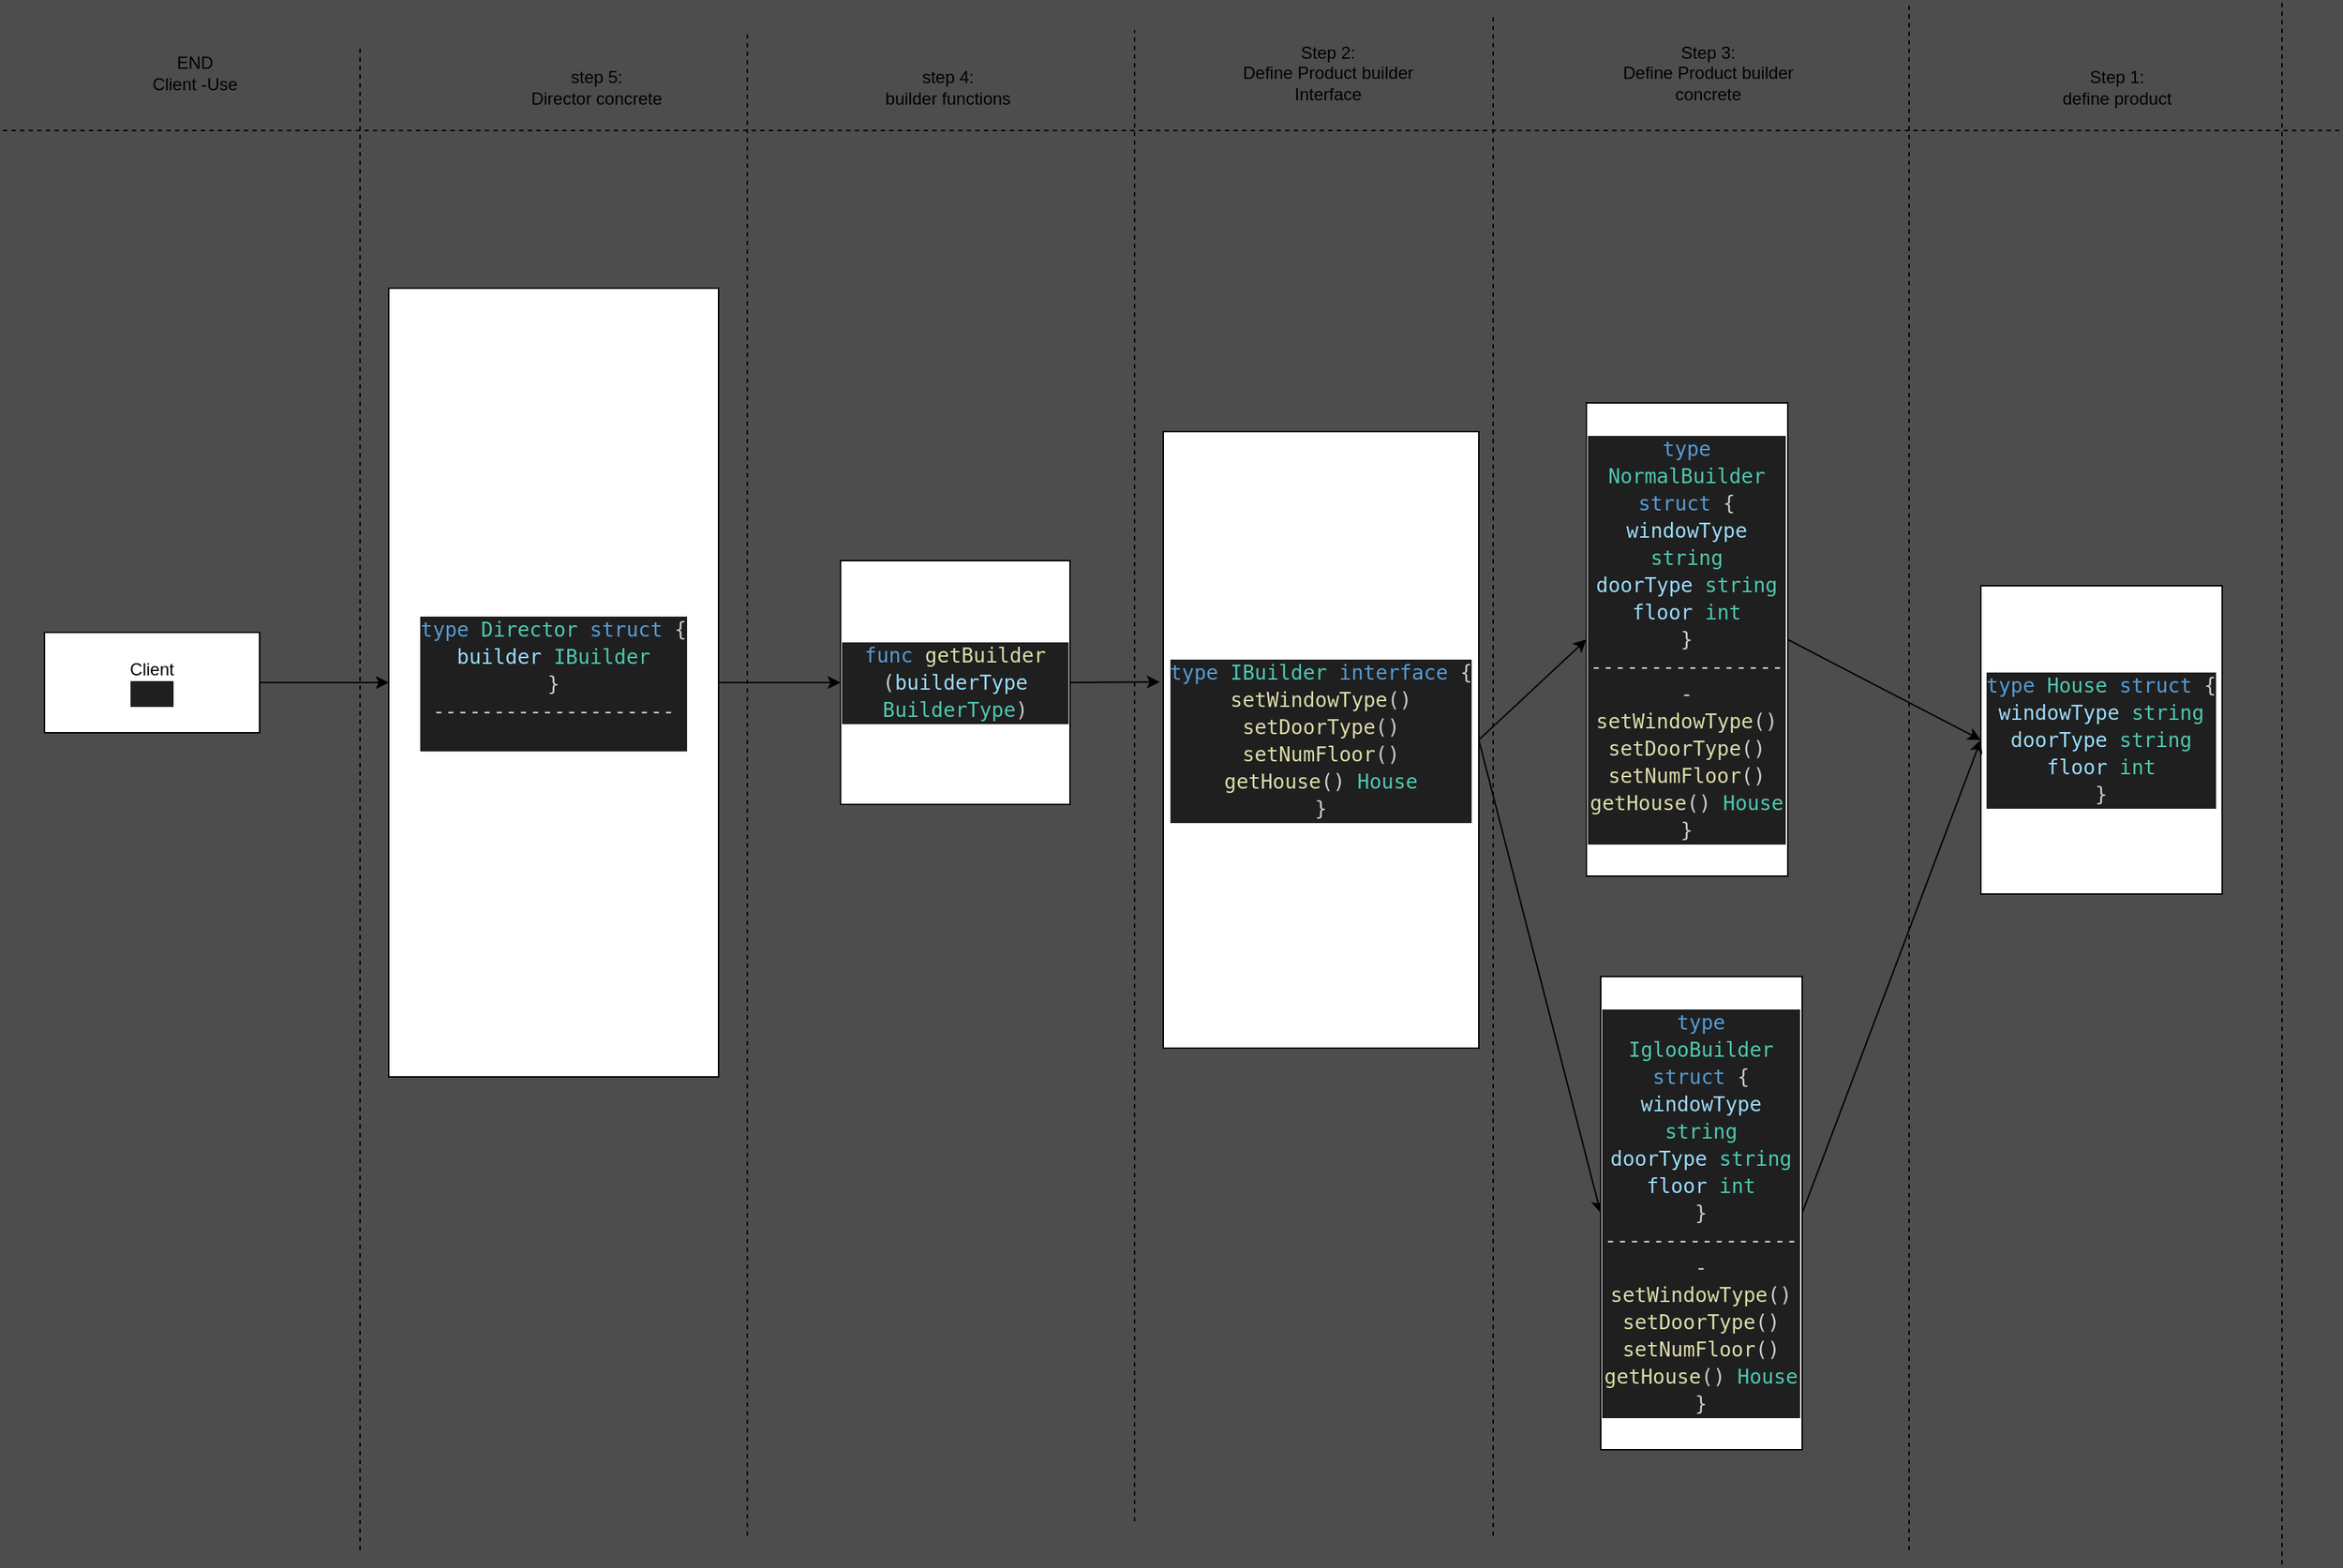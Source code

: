 <mxfile>
    <diagram id="KUEobTJNzFjchIPSe8lg" name="Page-1">
        <mxGraphModel dx="786" dy="541" grid="1" gridSize="10" guides="1" tooltips="1" connect="1" arrows="1" fold="1" page="1" pageScale="1" pageWidth="1654" pageHeight="1169" background="#4D4D4D" math="0" shadow="0">
            <root>
                <mxCell id="0"/>
                <mxCell id="1" parent="0"/>
                <mxCell id="11" value="" style="edgeStyle=none;html=1;exitX=1;exitY=0.5;exitDx=0;exitDy=0;entryX=0;entryY=0.5;entryDx=0;entryDy=0;" parent="1" source="10" target="58" edge="1">
                    <mxGeometry relative="1" as="geometry">
                        <mxPoint x="590" y="480" as="sourcePoint"/>
                        <mxPoint x="580" y="360" as="targetPoint"/>
                    </mxGeometry>
                </mxCell>
                <mxCell id="10" value="Client&lt;br&gt;&lt;div style=&quot;color: rgb(204, 204, 204); background-color: rgb(31, 31, 31); font-family: Menlo, Monaco, &amp;quot;Courier New&amp;quot;, monospace; line-height: 18px;&quot;&gt;&lt;div style=&quot;line-height: 18px;&quot;&gt;&lt;br&gt;&lt;/div&gt;&lt;/div&gt;" style="rounded=0;whiteSpace=wrap;html=1;" parent="1" vertex="1">
                    <mxGeometry x="40" y="490" width="150" height="70" as="geometry"/>
                </mxCell>
                <mxCell id="26" style="edgeStyle=none;html=1;exitX=1;exitY=0.5;exitDx=0;exitDy=0;elbow=vertical;entryX=0;entryY=0.5;entryDx=0;entryDy=0;" parent="1" source="16" target="45" edge="1">
                    <mxGeometry relative="1" as="geometry">
                        <mxPoint x="1080" y="385" as="targetPoint"/>
                    </mxGeometry>
                </mxCell>
                <mxCell id="16" value="&lt;div style=&quot;color: rgb(204, 204, 204); background-color: rgb(31, 31, 31); font-family: &amp;quot;Droid Sans Mono&amp;quot;, &amp;quot;monospace&amp;quot;, monospace; font-size: 14px; line-height: 19px;&quot;&gt;&lt;div&gt;&lt;span style=&quot;color: #569cd6;&quot;&gt;type&lt;/span&gt; &lt;span style=&quot;color: #4ec9b0;&quot;&gt;IBuilder&lt;/span&gt; &lt;span style=&quot;color: #569cd6;&quot;&gt;interface&lt;/span&gt; {&lt;/div&gt;&lt;div&gt;    &lt;span style=&quot;color: #dcdcaa;&quot;&gt;setWindowType&lt;/span&gt;()&lt;/div&gt;&lt;div&gt;    &lt;span style=&quot;color: #dcdcaa;&quot;&gt;setDoorType&lt;/span&gt;()&lt;/div&gt;&lt;div&gt;    &lt;span style=&quot;color: #dcdcaa;&quot;&gt;setNumFloor&lt;/span&gt;()&lt;/div&gt;&lt;div&gt;    &lt;span style=&quot;color: #dcdcaa;&quot;&gt;getHouse&lt;/span&gt;() &lt;span style=&quot;color: #4ec9b0;&quot;&gt;House&lt;/span&gt;&lt;/div&gt;&lt;div&gt;}&lt;/div&gt;&lt;/div&gt;&lt;div style=&quot;color: rgb(204, 204, 204); background-color: rgb(31, 31, 31); font-family: &amp;quot;Droid Sans Mono&amp;quot;, &amp;quot;monospace&amp;quot;, monospace; font-size: 14px; line-height: 19px;&quot;&gt;&lt;div style=&quot;font-family: Menlo, Monaco, &amp;quot;Courier New&amp;quot;, monospace; font-size: 12px; line-height: 18px;&quot;&gt;&lt;div&gt;&lt;/div&gt;&lt;/div&gt;&lt;/div&gt;&lt;div style=&quot;color: rgb(204, 204, 204); background-color: rgb(31, 31, 31); font-family: &amp;quot;Droid Sans Mono&amp;quot;, &amp;quot;monospace&amp;quot;, monospace; font-size: 14px; line-height: 19px;&quot;&gt;&lt;div&gt;&lt;/div&gt;&lt;/div&gt;&lt;div style=&quot;color: rgb(204, 204, 204); background-color: rgb(31, 31, 31); font-family: Menlo, Monaco, &amp;quot;Courier New&amp;quot;, monospace; line-height: 18px;&quot;&gt;&lt;/div&gt;&lt;div&gt;&lt;/div&gt;&lt;div&gt;&lt;div style=&quot;color: rgb(204, 204, 204); background-color: rgb(31, 31, 31); font-family: &amp;quot;Droid Sans Mono&amp;quot;, &amp;quot;monospace&amp;quot;, monospace; font-size: 14px; line-height: 19px;&quot;&gt;&lt;/div&gt;&lt;div style=&quot;color: rgb(204, 204, 204); background-color: rgb(31, 31, 31); font-family: Menlo, Monaco, &amp;quot;Courier New&amp;quot;, monospace; line-height: 18px;&quot;&gt;&lt;/div&gt;&lt;div style=&quot;color: rgb(204, 204, 204); background-color: rgb(31, 31, 31); font-family: Menlo, Monaco, &amp;quot;Courier New&amp;quot;, monospace; line-height: 18px;&quot;&gt;&lt;div style=&quot;font-family: &amp;quot;Droid Sans Mono&amp;quot;, &amp;quot;monospace&amp;quot;, monospace; font-size: 14px; line-height: 19px;&quot;&gt;&lt;/div&gt;&lt;div style=&quot;font-family: &amp;quot;Droid Sans Mono&amp;quot;, &amp;quot;monospace&amp;quot;, monospace; font-size: 14px; line-height: 19px;&quot;&gt;&lt;/div&gt;&lt;div style=&quot;font-family: &amp;quot;Droid Sans Mono&amp;quot;, &amp;quot;monospace&amp;quot;, monospace; font-size: 14px; line-height: 19px;&quot;&gt;&lt;div style=&quot;line-height: 19px;&quot;&gt;&lt;/div&gt;&lt;div style=&quot;line-height: 19px;&quot;&gt;&lt;/div&gt;&lt;/div&gt;&lt;/div&gt;&lt;/div&gt;&lt;div&gt;&lt;div style=&quot;color: rgb(204, 204, 204); background-color: rgb(31, 31, 31); font-family: &amp;quot;Droid Sans Mono&amp;quot;, &amp;quot;monospace&amp;quot;, monospace; font-size: 14px; line-height: 19px;&quot;&gt;&lt;/div&gt;&lt;div style=&quot;color: rgb(204, 204, 204); background-color: rgb(31, 31, 31); font-family: &amp;quot;Droid Sans Mono&amp;quot;, &amp;quot;monospace&amp;quot;, monospace; font-size: 14px; line-height: 19px;&quot;&gt;&lt;div style=&quot;line-height: 19px;&quot;&gt;&lt;div&gt;&lt;/div&gt;&lt;div&gt;&lt;/div&gt;&lt;/div&gt;&lt;/div&gt;&lt;div style=&quot;color: rgb(204, 204, 204); background-color: rgb(31, 31, 31); font-family: Menlo, Monaco, &amp;quot;Courier New&amp;quot;, monospace; line-height: 18px;&quot;&gt;&lt;/div&gt;&lt;div style=&quot;color: rgb(204, 204, 204); background-color: rgb(31, 31, 31); font-family: Menlo, Monaco, &amp;quot;Courier New&amp;quot;, monospace; line-height: 18px;&quot;&gt;&lt;/div&gt;&lt;div style=&quot;color: rgb(204, 204, 204); background-color: rgb(31, 31, 31); font-family: Menlo, Monaco, &amp;quot;Courier New&amp;quot;, monospace; line-height: 18px;&quot;&gt;&lt;/div&gt;&lt;/div&gt;&lt;div&gt;&lt;/div&gt;&lt;div&gt;&lt;/div&gt;&lt;div&gt;&lt;/div&gt;" style="rounded=0;whiteSpace=wrap;html=1;" parent="1" vertex="1">
                    <mxGeometry x="820" y="350" width="220" height="430" as="geometry"/>
                </mxCell>
                <mxCell id="21" value="&lt;div style=&quot;color: rgb(204, 204, 204); background-color: rgb(31, 31, 31); font-family: &amp;quot;Droid Sans Mono&amp;quot;, &amp;quot;monospace&amp;quot;, monospace; font-size: 14px; line-height: 19px;&quot;&gt;&lt;div&gt;&lt;span style=&quot;color: #569cd6;&quot;&gt;type&lt;/span&gt; &lt;span style=&quot;color: #4ec9b0;&quot;&gt;House&lt;/span&gt; &lt;span style=&quot;color: #569cd6;&quot;&gt;struct&lt;/span&gt; {&lt;/div&gt;&lt;div&gt;    &lt;span style=&quot;color: #9cdcfe;&quot;&gt;windowType&lt;/span&gt; &lt;span style=&quot;color: #4ec9b0;&quot;&gt;string&lt;/span&gt;&lt;/div&gt;&lt;div&gt;    &lt;span style=&quot;color: #9cdcfe;&quot;&gt;doorType&lt;/span&gt;   &lt;span style=&quot;color: #4ec9b0;&quot;&gt;string&lt;/span&gt;&lt;/div&gt;&lt;div&gt;    &lt;span style=&quot;color: #9cdcfe;&quot;&gt;floor&lt;/span&gt;      &lt;span style=&quot;color: #4ec9b0;&quot;&gt;int&lt;/span&gt;&lt;/div&gt;&lt;div&gt;}&lt;/div&gt;&lt;/div&gt;&lt;div style=&quot;color: rgb(204, 204, 204); background-color: rgb(31, 31, 31); font-family: Menlo, Monaco, &amp;quot;Courier New&amp;quot;, monospace; line-height: 18px;&quot;&gt;&lt;div&gt;&lt;/div&gt;&lt;/div&gt;&lt;div style=&quot;color: rgb(204, 204, 204); background-color: rgb(31, 31, 31); font-family: &amp;quot;Droid Sans Mono&amp;quot;, &amp;quot;monospace&amp;quot;, monospace; font-size: 14px; line-height: 19px;&quot;&gt;&lt;div&gt;&lt;/div&gt;&lt;/div&gt;&lt;div style=&quot;color: rgb(204, 204, 204); background-color: rgb(31, 31, 31); font-family: &amp;quot;Droid Sans Mono&amp;quot;, &amp;quot;monospace&amp;quot;, monospace; font-size: 14px; line-height: 19px;&quot;&gt;&lt;div&gt;&lt;/div&gt;&lt;/div&gt;&lt;div&gt;&lt;/div&gt;&lt;div&gt;&lt;div style=&quot;color: rgb(204, 204, 204); background-color: rgb(31, 31, 31); line-height: 18px;&quot;&gt;&lt;/div&gt;&lt;div style=&quot;color: rgb(204, 204, 204); background-color: rgb(31, 31, 31); font-family: Menlo, Monaco, &amp;quot;Courier New&amp;quot;, monospace; line-height: 18px;&quot;&gt;&lt;/div&gt;&lt;div style=&quot;color: rgb(204, 204, 204); background-color: rgb(31, 31, 31); font-family: &amp;quot;Droid Sans Mono&amp;quot;, &amp;quot;monospace&amp;quot;, monospace; font-size: 14px; line-height: 19px;&quot;&gt;&lt;/div&gt;&lt;div style=&quot;color: rgb(204, 204, 204); background-color: rgb(31, 31, 31); font-family: &amp;quot;Droid Sans Mono&amp;quot;, &amp;quot;monospace&amp;quot;, monospace; font-size: 14px; line-height: 19px;&quot;&gt;&lt;/div&gt;&lt;div style=&quot;color: rgb(204, 204, 204); background-color: rgb(31, 31, 31); font-family: &amp;quot;Droid Sans Mono&amp;quot;, &amp;quot;monospace&amp;quot;, monospace; font-size: 14px; line-height: 19px;&quot;&gt;&lt;/div&gt;&lt;div style=&quot;color: rgb(204, 204, 204); background-color: rgb(31, 31, 31); font-family: &amp;quot;Droid Sans Mono&amp;quot;, &amp;quot;monospace&amp;quot;, monospace; font-size: 14px; line-height: 19px;&quot;&gt;&lt;/div&gt;&lt;div style=&quot;color: rgb(204, 204, 204); background-color: rgb(31, 31, 31); font-family: &amp;quot;Droid Sans Mono&amp;quot;, &amp;quot;monospace&amp;quot;, monospace; font-size: 14px; line-height: 19px;&quot;&gt;&lt;/div&gt;&lt;div style=&quot;color: rgb(204, 204, 204); background-color: rgb(31, 31, 31); font-family: Menlo, Monaco, &amp;quot;Courier New&amp;quot;, monospace; line-height: 18px;&quot;&gt;&lt;/div&gt;&lt;/div&gt;&lt;div&gt;&lt;div style=&quot;color: rgb(204, 204, 204); background-color: rgb(31, 31, 31); font-family: &amp;quot;Droid Sans Mono&amp;quot;, &amp;quot;monospace&amp;quot;, monospace; font-size: 14px; line-height: 19px;&quot;&gt;&lt;div&gt;&lt;/div&gt;&lt;/div&gt;&lt;/div&gt;&lt;div&gt;&lt;div style=&quot;color: rgb(204, 204, 204); background-color: rgb(31, 31, 31); font-family: &amp;quot;Droid Sans Mono&amp;quot;, &amp;quot;monospace&amp;quot;, monospace; font-size: 14px; line-height: 19px;&quot;&gt;&lt;/div&gt;&lt;div style=&quot;color: rgb(204, 204, 204); background-color: rgb(31, 31, 31); font-family: &amp;quot;Droid Sans Mono&amp;quot;, &amp;quot;monospace&amp;quot;, monospace; font-size: 14px; line-height: 19px;&quot;&gt;&lt;/div&gt;&lt;div style=&quot;color: rgb(204, 204, 204); background-color: rgb(31, 31, 31); font-family: &amp;quot;Droid Sans Mono&amp;quot;, &amp;quot;monospace&amp;quot;, monospace; font-size: 14px; line-height: 19px;&quot;&gt;&lt;/div&gt;&lt;div style=&quot;color: rgb(204, 204, 204); background-color: rgb(31, 31, 31); font-family: &amp;quot;Droid Sans Mono&amp;quot;, &amp;quot;monospace&amp;quot;, monospace; font-size: 14px; line-height: 19px;&quot;&gt;&lt;/div&gt;&lt;div style=&quot;color: rgb(204, 204, 204); background-color: rgb(31, 31, 31); font-family: Menlo, Monaco, &amp;quot;Courier New&amp;quot;, monospace; line-height: 18px;&quot;&gt;&lt;/div&gt;&lt;div style=&quot;color: rgb(204, 204, 204); background-color: rgb(31, 31, 31); font-family: Menlo, Monaco, &amp;quot;Courier New&amp;quot;, monospace; line-height: 18px;&quot;&gt;&lt;/div&gt;&lt;div style=&quot;color: rgb(204, 204, 204); background-color: rgb(31, 31, 31); font-family: Menlo, Monaco, &amp;quot;Courier New&amp;quot;, monospace; line-height: 18px;&quot;&gt;&lt;/div&gt;&lt;/div&gt;&lt;div&gt;&lt;/div&gt;&lt;div&gt;&lt;/div&gt;&lt;div&gt;&lt;/div&gt;" style="rounded=0;whiteSpace=wrap;html=1;" parent="1" vertex="1">
                    <mxGeometry x="1390" y="457.5" width="168.25" height="215" as="geometry"/>
                </mxCell>
                <mxCell id="28" value="Step 2:&lt;br&gt;Define Product builder Interface" style="text;html=1;strokeColor=none;fillColor=none;align=center;verticalAlign=middle;whiteSpace=wrap;rounded=0;" parent="1" vertex="1">
                    <mxGeometry x="850" y="60" width="170" height="80" as="geometry"/>
                </mxCell>
                <mxCell id="33" value="" style="endArrow=none;dashed=1;html=1;entryX=1;entryY=0;entryDx=0;entryDy=0;" parent="1" edge="1">
                    <mxGeometry width="50" height="50" relative="1" as="geometry">
                        <mxPoint x="1600" y="1140" as="sourcePoint"/>
                        <mxPoint x="1600" y="50.0" as="targetPoint"/>
                    </mxGeometry>
                </mxCell>
                <mxCell id="34" value="" style="endArrow=none;dashed=1;html=1;entryX=1;entryY=0;entryDx=0;entryDy=0;" parent="1" edge="1">
                    <mxGeometry width="50" height="50" relative="1" as="geometry">
                        <mxPoint x="800" y="1110" as="sourcePoint"/>
                        <mxPoint x="800" y="70.0" as="targetPoint"/>
                    </mxGeometry>
                </mxCell>
                <mxCell id="36" value="Step 1:&lt;br&gt;define product" style="text;html=1;strokeColor=none;fillColor=none;align=center;verticalAlign=middle;whiteSpace=wrap;rounded=0;" parent="1" vertex="1">
                    <mxGeometry x="1400" y="70" width="170" height="80" as="geometry"/>
                </mxCell>
                <mxCell id="39" value="" style="endArrow=none;dashed=1;html=1;" parent="1" edge="1">
                    <mxGeometry width="50" height="50" relative="1" as="geometry">
                        <mxPoint x="1640" y="140" as="sourcePoint"/>
                        <mxPoint x="10" y="140" as="targetPoint"/>
                    </mxGeometry>
                </mxCell>
                <mxCell id="40" value="END&lt;br&gt;Client -Use" style="text;html=1;strokeColor=none;fillColor=none;align=center;verticalAlign=middle;whiteSpace=wrap;rounded=0;" parent="1" vertex="1">
                    <mxGeometry x="60" y="60" width="170" height="80" as="geometry"/>
                </mxCell>
                <mxCell id="41" value="" style="endArrow=none;dashed=1;html=1;entryX=1;entryY=0;entryDx=0;entryDy=0;" parent="1" edge="1">
                    <mxGeometry width="50" height="50" relative="1" as="geometry">
                        <mxPoint x="530" y="1120" as="sourcePoint"/>
                        <mxPoint x="530" y="70" as="targetPoint"/>
                    </mxGeometry>
                </mxCell>
                <mxCell id="42" value="" style="endArrow=none;dashed=1;html=1;entryX=1;entryY=0;entryDx=0;entryDy=0;" parent="1" edge="1">
                    <mxGeometry width="50" height="50" relative="1" as="geometry">
                        <mxPoint x="1340" y="1130" as="sourcePoint"/>
                        <mxPoint x="1340" y="50.0" as="targetPoint"/>
                    </mxGeometry>
                </mxCell>
                <mxCell id="43" value="" style="endArrow=none;dashed=1;html=1;entryX=1;entryY=0;entryDx=0;entryDy=0;" parent="1" edge="1">
                    <mxGeometry width="50" height="50" relative="1" as="geometry">
                        <mxPoint x="1050" y="1120" as="sourcePoint"/>
                        <mxPoint x="1050" y="60" as="targetPoint"/>
                    </mxGeometry>
                </mxCell>
                <mxCell id="44" value="Step 3:&lt;br&gt;Define Product builder concrete" style="text;html=1;strokeColor=none;fillColor=none;align=center;verticalAlign=middle;whiteSpace=wrap;rounded=0;" parent="1" vertex="1">
                    <mxGeometry x="1115" y="60" width="170" height="80" as="geometry"/>
                </mxCell>
                <mxCell id="45" value="&lt;div style=&quot;color: rgb(204, 204, 204); background-color: rgb(31, 31, 31); font-family: &amp;quot;Droid Sans Mono&amp;quot;, &amp;quot;monospace&amp;quot;, monospace; font-size: 14px; line-height: 19px;&quot;&gt;&lt;div&gt;&lt;/div&gt;&lt;div&gt;&lt;div style=&quot;line-height: 19px;&quot;&gt;&lt;div style=&quot;line-height: 19px;&quot;&gt;&lt;div style=&quot;font-family: Menlo, Monaco, &amp;quot;Courier New&amp;quot;, monospace; font-size: 12px; line-height: 18px;&quot;&gt;&lt;div style=&quot;font-family: &amp;quot;Droid Sans Mono&amp;quot;, &amp;quot;monospace&amp;quot;, monospace; font-size: 14px; line-height: 19px;&quot;&gt;&lt;div&gt;&lt;span style=&quot;color: #569cd6;&quot;&gt;type&lt;/span&gt; &lt;span style=&quot;color: #4ec9b0;&quot;&gt;NormalBuilder&lt;/span&gt; &lt;span style=&quot;color: #569cd6;&quot;&gt;struct&lt;/span&gt; {&lt;/div&gt;&lt;div&gt;    &lt;span style=&quot;color: #9cdcfe;&quot;&gt;windowType&lt;/span&gt; &lt;span style=&quot;color: #4ec9b0;&quot;&gt;string&lt;/span&gt;&lt;/div&gt;&lt;div&gt;    &lt;span style=&quot;color: #9cdcfe;&quot;&gt;doorType&lt;/span&gt;   &lt;span style=&quot;color: #4ec9b0;&quot;&gt;string&lt;/span&gt;&lt;/div&gt;&lt;div&gt;    &lt;span style=&quot;color: #9cdcfe;&quot;&gt;floor&lt;/span&gt;      &lt;span style=&quot;color: #4ec9b0;&quot;&gt;int&lt;/span&gt;&lt;/div&gt;&lt;div&gt;}&lt;/div&gt;&lt;/div&gt;&lt;/div&gt;&lt;/div&gt;&lt;/div&gt;-----------------&lt;div&gt;&lt;span style=&quot;color: rgb(220, 220, 170);&quot;&gt;setWindowType&lt;/span&gt;()&lt;/div&gt;&lt;div&gt;&lt;span style=&quot;color: rgb(220, 220, 170);&quot;&gt;setDoorType&lt;/span&gt;()&lt;/div&gt;&lt;div&gt;&lt;span style=&quot;color: rgb(220, 220, 170);&quot;&gt;setNumFloor&lt;/span&gt;()&lt;/div&gt;&lt;div&gt;&lt;span style=&quot;color: rgb(220, 220, 170);&quot;&gt;getHouse&lt;/span&gt;()&amp;nbsp;&lt;span style=&quot;color: rgb(78, 201, 176);&quot;&gt;House&lt;/span&gt;&lt;/div&gt;&lt;div&gt;}&lt;/div&gt;&lt;div style=&quot;font-family: Menlo, Monaco, &amp;quot;Courier New&amp;quot;, monospace; font-size: 12px;&quot;&gt;&lt;/div&gt;&lt;div&gt;&lt;div&gt;&lt;/div&gt;&lt;/div&gt;&lt;/div&gt;&lt;div&gt;&lt;div&gt;&lt;/div&gt;&lt;/div&gt;&lt;/div&gt;&lt;div style=&quot;color: rgb(204, 204, 204); background-color: rgb(31, 31, 31); font-family: Menlo, Monaco, &amp;quot;Courier New&amp;quot;, monospace; line-height: 18px;&quot;&gt;&lt;/div&gt;&lt;div&gt;&lt;/div&gt;&lt;div&gt;&lt;div style=&quot;color: rgb(204, 204, 204); background-color: rgb(31, 31, 31); font-family: &amp;quot;Droid Sans Mono&amp;quot;, &amp;quot;monospace&amp;quot;, monospace; font-size: 14px; line-height: 19px;&quot;&gt;&lt;/div&gt;&lt;div style=&quot;color: rgb(204, 204, 204); background-color: rgb(31, 31, 31); font-family: Menlo, Monaco, &amp;quot;Courier New&amp;quot;, monospace; line-height: 18px;&quot;&gt;&lt;/div&gt;&lt;div style=&quot;color: rgb(204, 204, 204); background-color: rgb(31, 31, 31); font-family: Menlo, Monaco, &amp;quot;Courier New&amp;quot;, monospace; line-height: 18px;&quot;&gt;&lt;div style=&quot;font-family: &amp;quot;Droid Sans Mono&amp;quot;, &amp;quot;monospace&amp;quot;, monospace; font-size: 14px; line-height: 19px;&quot;&gt;&lt;/div&gt;&lt;div style=&quot;font-family: &amp;quot;Droid Sans Mono&amp;quot;, &amp;quot;monospace&amp;quot;, monospace; font-size: 14px; line-height: 19px;&quot;&gt;&lt;/div&gt;&lt;div style=&quot;font-family: &amp;quot;Droid Sans Mono&amp;quot;, &amp;quot;monospace&amp;quot;, monospace; font-size: 14px; line-height: 19px;&quot;&gt;&lt;div style=&quot;line-height: 19px;&quot;&gt;&lt;/div&gt;&lt;div style=&quot;line-height: 19px;&quot;&gt;&lt;/div&gt;&lt;/div&gt;&lt;/div&gt;&lt;/div&gt;&lt;div&gt;&lt;div style=&quot;color: rgb(204, 204, 204); background-color: rgb(31, 31, 31); font-family: &amp;quot;Droid Sans Mono&amp;quot;, &amp;quot;monospace&amp;quot;, monospace; font-size: 14px; line-height: 19px;&quot;&gt;&lt;/div&gt;&lt;div style=&quot;color: rgb(204, 204, 204); background-color: rgb(31, 31, 31); font-family: &amp;quot;Droid Sans Mono&amp;quot;, &amp;quot;monospace&amp;quot;, monospace; font-size: 14px; line-height: 19px;&quot;&gt;&lt;div style=&quot;line-height: 19px;&quot;&gt;&lt;div&gt;&lt;/div&gt;&lt;div&gt;&lt;/div&gt;&lt;/div&gt;&lt;/div&gt;&lt;div style=&quot;color: rgb(204, 204, 204); background-color: rgb(31, 31, 31); font-family: Menlo, Monaco, &amp;quot;Courier New&amp;quot;, monospace; line-height: 18px;&quot;&gt;&lt;/div&gt;&lt;div style=&quot;color: rgb(204, 204, 204); background-color: rgb(31, 31, 31); font-family: Menlo, Monaco, &amp;quot;Courier New&amp;quot;, monospace; line-height: 18px;&quot;&gt;&lt;/div&gt;&lt;div style=&quot;color: rgb(204, 204, 204); background-color: rgb(31, 31, 31); font-family: Menlo, Monaco, &amp;quot;Courier New&amp;quot;, monospace; line-height: 18px;&quot;&gt;&lt;/div&gt;&lt;/div&gt;&lt;div&gt;&lt;/div&gt;&lt;div&gt;&lt;/div&gt;&lt;div&gt;&lt;/div&gt;" style="rounded=0;html=1;whiteSpace=wrap;" parent="1" vertex="1">
                    <mxGeometry x="1115" y="330" width="140.43" height="330" as="geometry"/>
                </mxCell>
                <mxCell id="46" style="edgeStyle=none;html=1;exitX=1;exitY=0.5;exitDx=0;exitDy=0;elbow=vertical;entryX=0;entryY=0.5;entryDx=0;entryDy=0;" parent="1" source="45" target="21" edge="1">
                    <mxGeometry relative="1" as="geometry">
                        <mxPoint x="1035" y="395.0" as="sourcePoint"/>
                        <mxPoint x="1090" y="355" as="targetPoint"/>
                    </mxGeometry>
                </mxCell>
                <mxCell id="47" value="&lt;div style=&quot;color: rgb(204, 204, 204); background-color: rgb(31, 31, 31); font-family: &amp;quot;Droid Sans Mono&amp;quot;, &amp;quot;monospace&amp;quot;, monospace; font-size: 14px; line-height: 19px;&quot;&gt;&lt;span style=&quot;color: #569cd6;&quot;&gt;func&lt;/span&gt; &lt;span style=&quot;color: #dcdcaa;&quot;&gt;getBuilder&lt;/span&gt;&lt;/div&gt;&lt;div style=&quot;color: rgb(204, 204, 204); background-color: rgb(31, 31, 31); font-family: &amp;quot;Droid Sans Mono&amp;quot;, &amp;quot;monospace&amp;quot;, monospace; font-size: 14px; line-height: 19px;&quot;&gt;(&lt;span style=&quot;color: #9cdcfe;&quot;&gt;builderType&lt;/span&gt; &lt;span style=&quot;color: #4ec9b0;&quot;&gt;BuilderType&lt;/span&gt;) &lt;/div&gt;&lt;div style=&quot;color: rgb(204, 204, 204); background-color: rgb(31, 31, 31); font-family: Menlo, Monaco, &amp;quot;Courier New&amp;quot;, monospace; line-height: 18px;&quot;&gt;&lt;div&gt;&lt;/div&gt;&lt;/div&gt;&lt;div style=&quot;color: rgb(204, 204, 204); background-color: rgb(31, 31, 31); font-family: &amp;quot;Droid Sans Mono&amp;quot;, &amp;quot;monospace&amp;quot;, monospace; font-size: 14px; line-height: 19px;&quot;&gt;&lt;/div&gt;&lt;div style=&quot;color: rgb(204, 204, 204); background-color: rgb(31, 31, 31); font-family: &amp;quot;Droid Sans Mono&amp;quot;, &amp;quot;monospace&amp;quot;, monospace; font-size: 14px; line-height: 19px;&quot;&gt;&lt;/div&gt;&lt;div style=&quot;color: rgb(204, 204, 204); background-color: rgb(31, 31, 31); font-family: &amp;quot;Droid Sans Mono&amp;quot;, &amp;quot;monospace&amp;quot;, monospace; font-size: 14px; line-height: 19px;&quot;&gt;&lt;div&gt;&lt;/div&gt;&lt;/div&gt;&lt;div style=&quot;color: rgb(204, 204, 204); background-color: rgb(31, 31, 31); font-family: Menlo, Monaco, &amp;quot;Courier New&amp;quot;, monospace; line-height: 18px;&quot;&gt;&lt;/div&gt;&lt;div&gt;&lt;/div&gt;&lt;div&gt;&lt;div style=&quot;color: rgb(204, 204, 204); background-color: rgb(31, 31, 31); font-family: &amp;quot;Droid Sans Mono&amp;quot;, &amp;quot;monospace&amp;quot;, monospace; font-size: 14px; line-height: 19px;&quot;&gt;&lt;/div&gt;&lt;div style=&quot;color: rgb(204, 204, 204); background-color: rgb(31, 31, 31); font-family: Menlo, Monaco, &amp;quot;Courier New&amp;quot;, monospace; line-height: 18px;&quot;&gt;&lt;/div&gt;&lt;div style=&quot;color: rgb(204, 204, 204); background-color: rgb(31, 31, 31); font-family: Menlo, Monaco, &amp;quot;Courier New&amp;quot;, monospace; line-height: 18px;&quot;&gt;&lt;div style=&quot;font-family: &amp;quot;Droid Sans Mono&amp;quot;, &amp;quot;monospace&amp;quot;, monospace; font-size: 14px; line-height: 19px;&quot;&gt;&lt;/div&gt;&lt;div style=&quot;font-family: &amp;quot;Droid Sans Mono&amp;quot;, &amp;quot;monospace&amp;quot;, monospace; font-size: 14px; line-height: 19px;&quot;&gt;&lt;/div&gt;&lt;div style=&quot;font-family: &amp;quot;Droid Sans Mono&amp;quot;, &amp;quot;monospace&amp;quot;, monospace; font-size: 14px; line-height: 19px;&quot;&gt;&lt;div style=&quot;line-height: 19px;&quot;&gt;&lt;/div&gt;&lt;div style=&quot;line-height: 19px;&quot;&gt;&lt;/div&gt;&lt;/div&gt;&lt;/div&gt;&lt;/div&gt;&lt;div&gt;&lt;div style=&quot;color: rgb(204, 204, 204); background-color: rgb(31, 31, 31); font-family: &amp;quot;Droid Sans Mono&amp;quot;, &amp;quot;monospace&amp;quot;, monospace; font-size: 14px; line-height: 19px;&quot;&gt;&lt;/div&gt;&lt;div style=&quot;color: rgb(204, 204, 204); background-color: rgb(31, 31, 31); font-family: &amp;quot;Droid Sans Mono&amp;quot;, &amp;quot;monospace&amp;quot;, monospace; font-size: 14px; line-height: 19px;&quot;&gt;&lt;div style=&quot;line-height: 19px;&quot;&gt;&lt;div&gt;&lt;/div&gt;&lt;div&gt;&lt;/div&gt;&lt;/div&gt;&lt;/div&gt;&lt;div style=&quot;color: rgb(204, 204, 204); background-color: rgb(31, 31, 31); font-family: Menlo, Monaco, &amp;quot;Courier New&amp;quot;, monospace; line-height: 18px;&quot;&gt;&lt;/div&gt;&lt;div style=&quot;color: rgb(204, 204, 204); background-color: rgb(31, 31, 31); font-family: Menlo, Monaco, &amp;quot;Courier New&amp;quot;, monospace; line-height: 18px;&quot;&gt;&lt;/div&gt;&lt;div style=&quot;color: rgb(204, 204, 204); background-color: rgb(31, 31, 31); font-family: Menlo, Monaco, &amp;quot;Courier New&amp;quot;, monospace; line-height: 18px;&quot;&gt;&lt;/div&gt;&lt;/div&gt;&lt;div&gt;&lt;/div&gt;&lt;div&gt;&lt;/div&gt;&lt;div&gt;&lt;/div&gt;" style="rounded=0;whiteSpace=wrap;html=1;" parent="1" vertex="1">
                    <mxGeometry x="595" y="440" width="160" height="170" as="geometry"/>
                </mxCell>
                <mxCell id="48" value="step 4:&lt;br&gt;builder functions" style="text;html=1;strokeColor=none;fillColor=none;align=center;verticalAlign=middle;whiteSpace=wrap;rounded=0;" parent="1" vertex="1">
                    <mxGeometry x="585" y="70" width="170" height="80" as="geometry"/>
                </mxCell>
                <mxCell id="53" value="" style="edgeStyle=none;html=1;exitX=1;exitY=0.5;exitDx=0;exitDy=0;entryX=-0.011;entryY=0.406;entryDx=0;entryDy=0;entryPerimeter=0;" parent="1" source="47" target="16" edge="1">
                    <mxGeometry relative="1" as="geometry">
                        <mxPoint x="500" y="395" as="sourcePoint"/>
                        <mxPoint x="595" y="395" as="targetPoint"/>
                    </mxGeometry>
                </mxCell>
                <mxCell id="56" value="" style="endArrow=none;dashed=1;html=1;entryX=1;entryY=0;entryDx=0;entryDy=0;" parent="1" edge="1">
                    <mxGeometry width="50" height="50" relative="1" as="geometry">
                        <mxPoint x="260" y="1130" as="sourcePoint"/>
                        <mxPoint x="260" y="80.0" as="targetPoint"/>
                    </mxGeometry>
                </mxCell>
                <mxCell id="57" value="step 5:&lt;br&gt;Director concrete" style="text;html=1;strokeColor=none;fillColor=none;align=center;verticalAlign=middle;whiteSpace=wrap;rounded=0;" parent="1" vertex="1">
                    <mxGeometry x="340" y="70" width="170" height="80" as="geometry"/>
                </mxCell>
                <mxCell id="58" value="&lt;div style=&quot;color: rgb(204, 204, 204); background-color: rgb(31, 31, 31); font-family: &amp;quot;Droid Sans Mono&amp;quot;, &amp;quot;monospace&amp;quot;, monospace; font-size: 14px; line-height: 19px;&quot;&gt;&lt;div&gt;&lt;/div&gt;&lt;div&gt;&lt;div style=&quot;font-family: Menlo, Monaco, &amp;quot;Courier New&amp;quot;, monospace; font-size: 12px; line-height: 18px;&quot;&gt;&lt;div style=&quot;font-family: &amp;quot;Droid Sans Mono&amp;quot;, &amp;quot;monospace&amp;quot;, monospace; font-size: 14px; line-height: 19px;&quot;&gt;&lt;div&gt;&lt;span style=&quot;color: #569cd6;&quot;&gt;type&lt;/span&gt; &lt;span style=&quot;color: #4ec9b0;&quot;&gt;Director&lt;/span&gt; &lt;span style=&quot;color: #569cd6;&quot;&gt;struct&lt;/span&gt; {&lt;/div&gt;&lt;div&gt;    &lt;span style=&quot;color: #9cdcfe;&quot;&gt;builder&lt;/span&gt; &lt;span style=&quot;color: #4ec9b0;&quot;&gt;IBuilder&lt;/span&gt;&lt;/div&gt;&lt;div&gt;}&lt;/div&gt;&lt;/div&gt;&lt;/div&gt;--------------------&lt;div style=&quot;font-family: Menlo, Monaco, &amp;quot;Courier New&amp;quot;, monospace; font-size: 12px; line-height: 18px;&quot;&gt;&lt;br&gt;&lt;/div&gt;&lt;/div&gt;&lt;div&gt;&lt;div style=&quot;line-height: 19px;&quot;&gt;&lt;/div&gt;&lt;/div&gt;&lt;/div&gt;&lt;div style=&quot;color: rgb(204, 204, 204); background-color: rgb(31, 31, 31); font-family: &amp;quot;Droid Sans Mono&amp;quot;, &amp;quot;monospace&amp;quot;, monospace; font-size: 14px; line-height: 19px;&quot;&gt;&lt;/div&gt;&lt;div style=&quot;color: rgb(204, 204, 204); background-color: rgb(31, 31, 31); font-family: &amp;quot;Droid Sans Mono&amp;quot;, &amp;quot;monospace&amp;quot;, monospace; font-size: 14px; line-height: 19px;&quot;&gt;&lt;/div&gt;&lt;div style=&quot;color: rgb(204, 204, 204); background-color: rgb(31, 31, 31); font-family: &amp;quot;Droid Sans Mono&amp;quot;, &amp;quot;monospace&amp;quot;, monospace; font-size: 14px; line-height: 19px;&quot;&gt;&lt;div style=&quot;line-height: 19px;&quot;&gt;&lt;/div&gt;&lt;/div&gt;&lt;div style=&quot;color: rgb(204, 204, 204); background-color: rgb(31, 31, 31); font-family: &amp;quot;Droid Sans Mono&amp;quot;, &amp;quot;monospace&amp;quot;, monospace; font-size: 14px; line-height: 19px;&quot;&gt;&lt;div&gt;&lt;/div&gt;&lt;/div&gt;&lt;div style=&quot;color: rgb(204, 204, 204); background-color: rgb(31, 31, 31); font-family: Menlo, Monaco, &amp;quot;Courier New&amp;quot;, monospace; line-height: 18px;&quot;&gt;&lt;/div&gt;&lt;div&gt;&lt;/div&gt;&lt;div&gt;&lt;div style=&quot;color: rgb(204, 204, 204); background-color: rgb(31, 31, 31); font-family: &amp;quot;Droid Sans Mono&amp;quot;, &amp;quot;monospace&amp;quot;, monospace; font-size: 14px; line-height: 19px;&quot;&gt;&lt;/div&gt;&lt;div style=&quot;color: rgb(204, 204, 204); background-color: rgb(31, 31, 31); font-family: Menlo, Monaco, &amp;quot;Courier New&amp;quot;, monospace; line-height: 18px;&quot;&gt;&lt;/div&gt;&lt;div style=&quot;color: rgb(204, 204, 204); background-color: rgb(31, 31, 31); font-family: Menlo, Monaco, &amp;quot;Courier New&amp;quot;, monospace; line-height: 18px;&quot;&gt;&lt;div style=&quot;font-family: &amp;quot;Droid Sans Mono&amp;quot;, &amp;quot;monospace&amp;quot;, monospace; font-size: 14px; line-height: 19px;&quot;&gt;&lt;/div&gt;&lt;div style=&quot;font-family: &amp;quot;Droid Sans Mono&amp;quot;, &amp;quot;monospace&amp;quot;, monospace; font-size: 14px; line-height: 19px;&quot;&gt;&lt;/div&gt;&lt;div style=&quot;font-family: &amp;quot;Droid Sans Mono&amp;quot;, &amp;quot;monospace&amp;quot;, monospace; font-size: 14px; line-height: 19px;&quot;&gt;&lt;div style=&quot;line-height: 19px;&quot;&gt;&lt;/div&gt;&lt;div style=&quot;line-height: 19px;&quot;&gt;&lt;/div&gt;&lt;/div&gt;&lt;/div&gt;&lt;/div&gt;&lt;div&gt;&lt;div style=&quot;color: rgb(204, 204, 204); background-color: rgb(31, 31, 31); font-family: &amp;quot;Droid Sans Mono&amp;quot;, &amp;quot;monospace&amp;quot;, monospace; font-size: 14px; line-height: 19px;&quot;&gt;&lt;/div&gt;&lt;div style=&quot;color: rgb(204, 204, 204); background-color: rgb(31, 31, 31); font-family: &amp;quot;Droid Sans Mono&amp;quot;, &amp;quot;monospace&amp;quot;, monospace; font-size: 14px; line-height: 19px;&quot;&gt;&lt;div style=&quot;line-height: 19px;&quot;&gt;&lt;div&gt;&lt;/div&gt;&lt;div&gt;&lt;/div&gt;&lt;/div&gt;&lt;/div&gt;&lt;div style=&quot;color: rgb(204, 204, 204); background-color: rgb(31, 31, 31); font-family: Menlo, Monaco, &amp;quot;Courier New&amp;quot;, monospace; line-height: 18px;&quot;&gt;&lt;/div&gt;&lt;div style=&quot;color: rgb(204, 204, 204); background-color: rgb(31, 31, 31); font-family: Menlo, Monaco, &amp;quot;Courier New&amp;quot;, monospace; line-height: 18px;&quot;&gt;&lt;/div&gt;&lt;div style=&quot;color: rgb(204, 204, 204); background-color: rgb(31, 31, 31); font-family: Menlo, Monaco, &amp;quot;Courier New&amp;quot;, monospace; line-height: 18px;&quot;&gt;&lt;/div&gt;&lt;/div&gt;&lt;div&gt;&lt;/div&gt;&lt;div&gt;&lt;/div&gt;&lt;div&gt;&lt;/div&gt;" style="rounded=0;whiteSpace=wrap;html=1;" parent="1" vertex="1">
                    <mxGeometry x="280" y="250" width="230" height="550" as="geometry"/>
                </mxCell>
                <mxCell id="59" value="" style="edgeStyle=none;html=1;exitX=1;exitY=0.5;exitDx=0;exitDy=0;entryX=0;entryY=0.5;entryDx=0;entryDy=0;" parent="1" source="58" target="47" edge="1">
                    <mxGeometry relative="1" as="geometry">
                        <mxPoint x="190" y="395" as="sourcePoint"/>
                        <mxPoint x="340" y="395" as="targetPoint"/>
                    </mxGeometry>
                </mxCell>
                <mxCell id="60" style="edgeStyle=none;html=1;exitX=1;exitY=0.5;exitDx=0;exitDy=0;elbow=vertical;entryX=0;entryY=0.5;entryDx=0;entryDy=0;" edge="1" parent="1" target="61" source="16">
                    <mxGeometry relative="1" as="geometry">
                        <mxPoint x="1090" y="585" as="targetPoint"/>
                        <mxPoint x="1050" y="765" as="sourcePoint"/>
                    </mxGeometry>
                </mxCell>
                <mxCell id="61" value="&lt;div style=&quot;color: rgb(204, 204, 204); background-color: rgb(31, 31, 31); font-family: &amp;quot;Droid Sans Mono&amp;quot;, &amp;quot;monospace&amp;quot;, monospace; font-size: 14px; line-height: 19px;&quot;&gt;&lt;div&gt;&lt;/div&gt;&lt;div&gt;&lt;div style=&quot;line-height: 19px;&quot;&gt;&lt;div style=&quot;line-height: 19px;&quot;&gt;&lt;div style=&quot;font-family: Menlo, Monaco, &amp;quot;Courier New&amp;quot;, monospace; font-size: 12px; line-height: 18px;&quot;&gt;&lt;div style=&quot;font-family: &amp;quot;Droid Sans Mono&amp;quot;, &amp;quot;monospace&amp;quot;, monospace; font-size: 14px; line-height: 19px;&quot;&gt;&lt;div style=&quot;line-height: 19px;&quot;&gt;&lt;div&gt;&lt;span style=&quot;color: #569cd6;&quot;&gt;type&lt;/span&gt; &lt;span style=&quot;color: #4ec9b0;&quot;&gt;IglooBuilder&lt;/span&gt; &lt;span style=&quot;color: #569cd6;&quot;&gt;struct&lt;/span&gt; {&lt;/div&gt;&lt;div&gt;    &lt;span style=&quot;color: #9cdcfe;&quot;&gt;windowType&lt;/span&gt; &lt;span style=&quot;color: #4ec9b0;&quot;&gt;string&lt;/span&gt;&lt;/div&gt;&lt;div&gt;    &lt;span style=&quot;color: #9cdcfe;&quot;&gt;doorType&lt;/span&gt;   &lt;span style=&quot;color: #4ec9b0;&quot;&gt;string&lt;/span&gt;&lt;/div&gt;&lt;div&gt;    &lt;span style=&quot;color: #9cdcfe;&quot;&gt;floor&lt;/span&gt;      &lt;span style=&quot;color: #4ec9b0;&quot;&gt;int&lt;/span&gt;&lt;/div&gt;&lt;div&gt;&lt;/div&gt;&lt;/div&gt;&lt;div&gt;&lt;span style=&quot;&quot;&gt;}&lt;/span&gt;&lt;/div&gt;&lt;div&gt;-----------------&lt;/div&gt;&lt;/div&gt;&lt;/div&gt;&lt;/div&gt;&lt;/div&gt;&lt;div&gt;&lt;span style=&quot;color: rgb(220, 220, 170);&quot;&gt;setWindowType&lt;/span&gt;()&lt;/div&gt;&lt;div&gt;&lt;span style=&quot;color: rgb(220, 220, 170);&quot;&gt;setDoorType&lt;/span&gt;()&lt;/div&gt;&lt;div&gt;&lt;span style=&quot;color: rgb(220, 220, 170);&quot;&gt;setNumFloor&lt;/span&gt;()&lt;/div&gt;&lt;div&gt;&lt;span style=&quot;color: rgb(220, 220, 170);&quot;&gt;getHouse&lt;/span&gt;()&amp;nbsp;&lt;span style=&quot;color: rgb(78, 201, 176);&quot;&gt;House&lt;/span&gt;&lt;/div&gt;&lt;div&gt;}&lt;/div&gt;&lt;div style=&quot;font-family: Menlo, Monaco, &amp;quot;Courier New&amp;quot;, monospace; font-size: 12px;&quot;&gt;&lt;/div&gt;&lt;div&gt;&lt;div&gt;&lt;/div&gt;&lt;/div&gt;&lt;/div&gt;&lt;div&gt;&lt;div&gt;&lt;/div&gt;&lt;/div&gt;&lt;/div&gt;&lt;div style=&quot;color: rgb(204, 204, 204); background-color: rgb(31, 31, 31); font-family: Menlo, Monaco, &amp;quot;Courier New&amp;quot;, monospace; line-height: 18px;&quot;&gt;&lt;/div&gt;&lt;div&gt;&lt;/div&gt;&lt;div&gt;&lt;div style=&quot;color: rgb(204, 204, 204); background-color: rgb(31, 31, 31); font-family: &amp;quot;Droid Sans Mono&amp;quot;, &amp;quot;monospace&amp;quot;, monospace; font-size: 14px; line-height: 19px;&quot;&gt;&lt;/div&gt;&lt;div style=&quot;color: rgb(204, 204, 204); background-color: rgb(31, 31, 31); font-family: Menlo, Monaco, &amp;quot;Courier New&amp;quot;, monospace; line-height: 18px;&quot;&gt;&lt;/div&gt;&lt;div style=&quot;color: rgb(204, 204, 204); background-color: rgb(31, 31, 31); font-family: Menlo, Monaco, &amp;quot;Courier New&amp;quot;, monospace; line-height: 18px;&quot;&gt;&lt;div style=&quot;font-family: &amp;quot;Droid Sans Mono&amp;quot;, &amp;quot;monospace&amp;quot;, monospace; font-size: 14px; line-height: 19px;&quot;&gt;&lt;/div&gt;&lt;div style=&quot;font-family: &amp;quot;Droid Sans Mono&amp;quot;, &amp;quot;monospace&amp;quot;, monospace; font-size: 14px; line-height: 19px;&quot;&gt;&lt;/div&gt;&lt;div style=&quot;font-family: &amp;quot;Droid Sans Mono&amp;quot;, &amp;quot;monospace&amp;quot;, monospace; font-size: 14px; line-height: 19px;&quot;&gt;&lt;div style=&quot;line-height: 19px;&quot;&gt;&lt;/div&gt;&lt;div style=&quot;line-height: 19px;&quot;&gt;&lt;/div&gt;&lt;/div&gt;&lt;/div&gt;&lt;/div&gt;&lt;div&gt;&lt;div style=&quot;color: rgb(204, 204, 204); background-color: rgb(31, 31, 31); font-family: &amp;quot;Droid Sans Mono&amp;quot;, &amp;quot;monospace&amp;quot;, monospace; font-size: 14px; line-height: 19px;&quot;&gt;&lt;/div&gt;&lt;div style=&quot;color: rgb(204, 204, 204); background-color: rgb(31, 31, 31); font-family: &amp;quot;Droid Sans Mono&amp;quot;, &amp;quot;monospace&amp;quot;, monospace; font-size: 14px; line-height: 19px;&quot;&gt;&lt;div style=&quot;line-height: 19px;&quot;&gt;&lt;div&gt;&lt;/div&gt;&lt;div&gt;&lt;/div&gt;&lt;/div&gt;&lt;/div&gt;&lt;div style=&quot;color: rgb(204, 204, 204); background-color: rgb(31, 31, 31); font-family: Menlo, Monaco, &amp;quot;Courier New&amp;quot;, monospace; line-height: 18px;&quot;&gt;&lt;/div&gt;&lt;div style=&quot;color: rgb(204, 204, 204); background-color: rgb(31, 31, 31); font-family: Menlo, Monaco, &amp;quot;Courier New&amp;quot;, monospace; line-height: 18px;&quot;&gt;&lt;/div&gt;&lt;div style=&quot;color: rgb(204, 204, 204); background-color: rgb(31, 31, 31); font-family: Menlo, Monaco, &amp;quot;Courier New&amp;quot;, monospace; line-height: 18px;&quot;&gt;&lt;/div&gt;&lt;/div&gt;&lt;div&gt;&lt;/div&gt;&lt;div&gt;&lt;/div&gt;&lt;div&gt;&lt;/div&gt;" style="rounded=0;html=1;whiteSpace=wrap;" vertex="1" parent="1">
                    <mxGeometry x="1125" y="730" width="140.43" height="330" as="geometry"/>
                </mxCell>
                <mxCell id="62" style="edgeStyle=none;html=1;exitX=1;exitY=0.5;exitDx=0;exitDy=0;elbow=vertical;entryX=0;entryY=0.5;entryDx=0;entryDy=0;" edge="1" parent="1" source="61" target="21">
                    <mxGeometry relative="1" as="geometry">
                        <mxPoint x="1045" y="595.0" as="sourcePoint"/>
                        <mxPoint x="1400" y="765" as="targetPoint"/>
                    </mxGeometry>
                </mxCell>
            </root>
        </mxGraphModel>
    </diagram>
</mxfile>